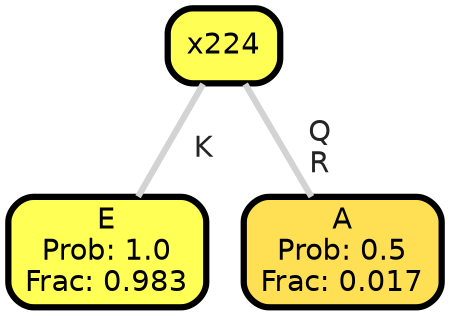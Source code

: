 graph Tree {
node [shape=box, style="filled, rounded",color="black",penwidth="3",fontcolor="black",                 fontname=helvetica] ;
graph [ranksep="0 equally", splines=straight,                 bgcolor=transparent, dpi=200] ;
edge [fontname=helvetica, fontweight=bold,fontcolor=grey14,color=lightgray] ;
0 [label="E
Prob: 1.0
Frac: 0.983", fillcolor="#ffff55"] ;
1 [label="x224", fillcolor="#fffe55"] ;
2 [label="A
Prob: 0.5
Frac: 0.017", fillcolor="#ffe055"] ;
1 -- 0 [label=" K",penwidth=3] ;
1 -- 2 [label=" Q\n R",penwidth=3] ;
{rank = same;}}